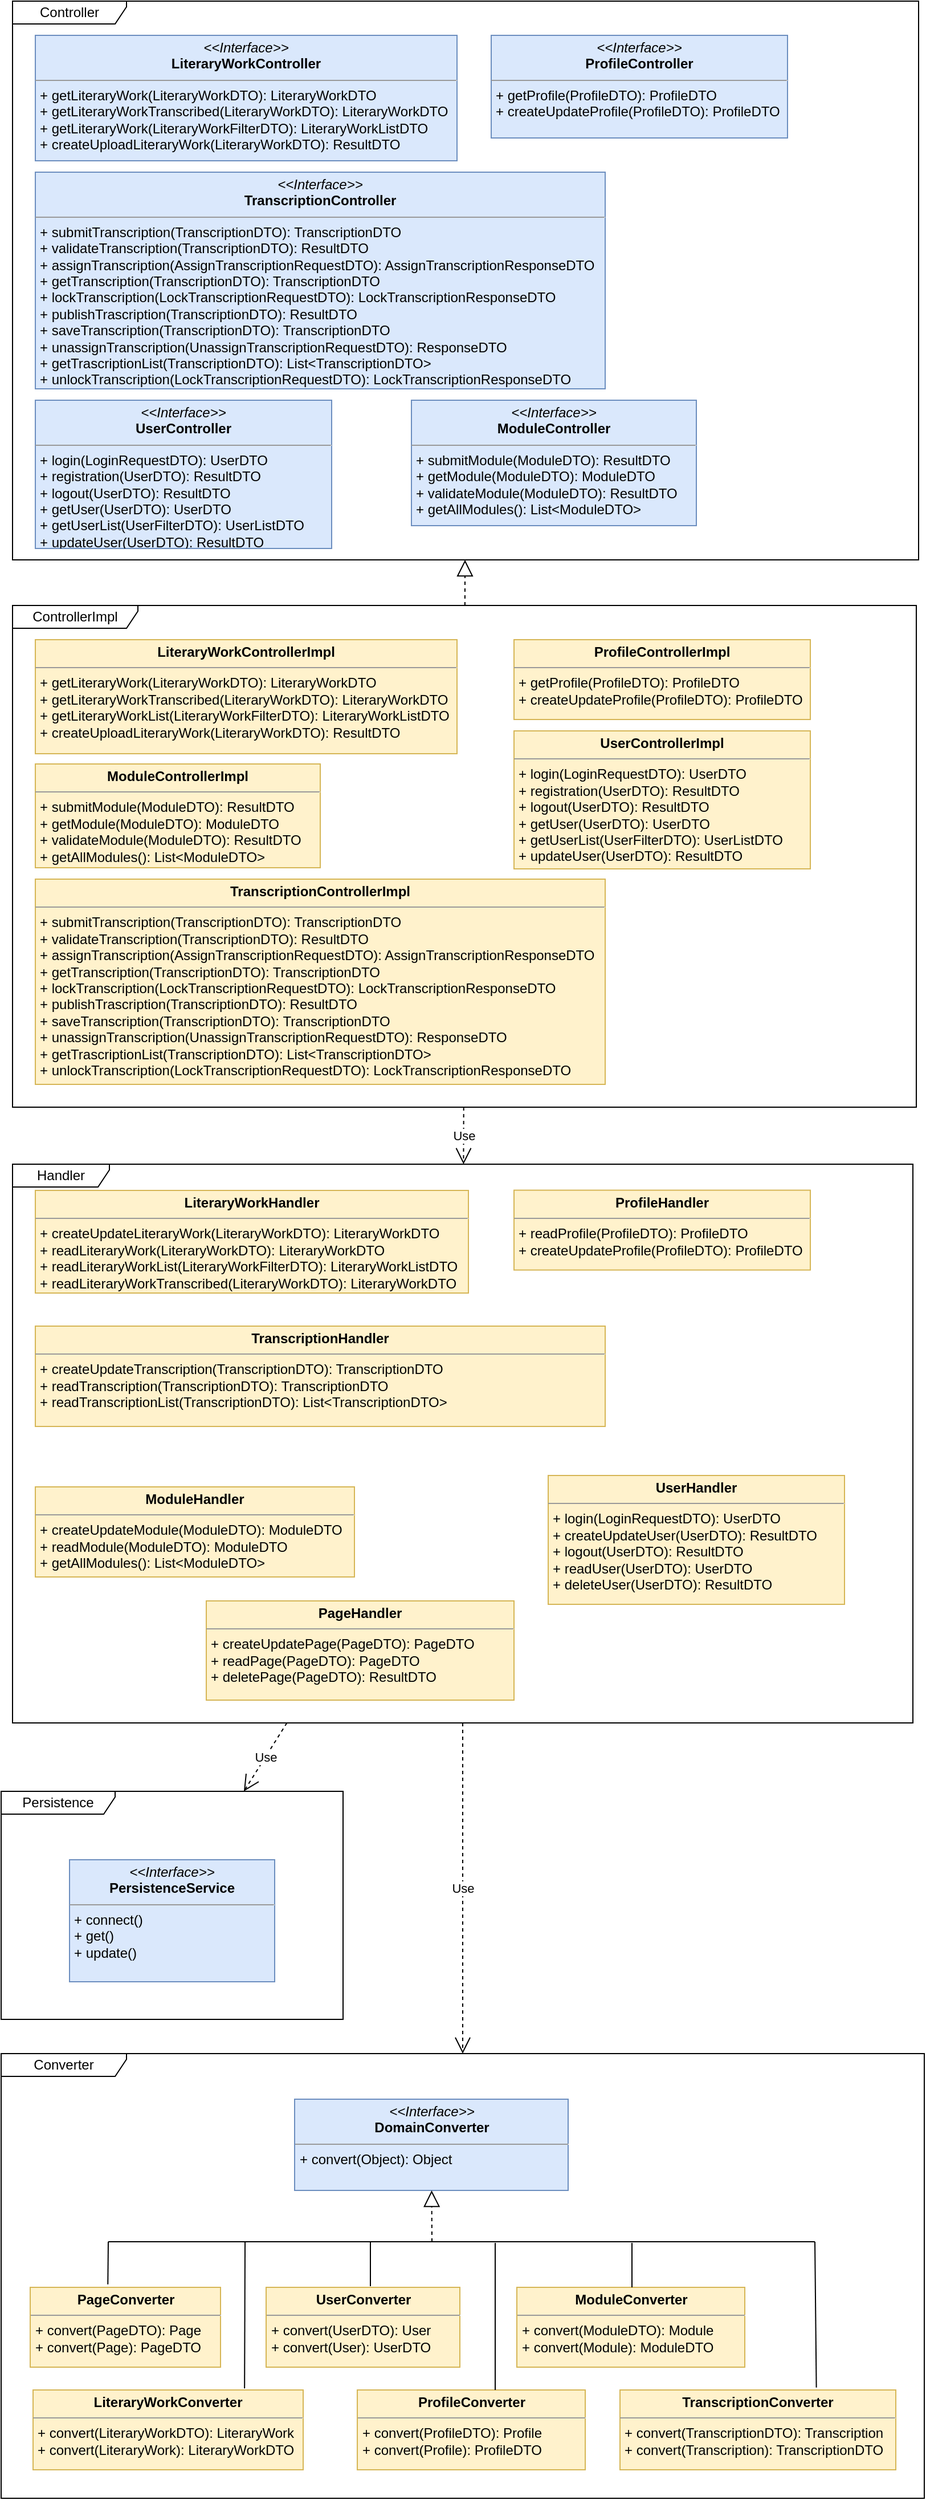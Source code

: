 <mxfile version="12.1.9" type="device" pages="1"><diagram id="q4cFodYw-TBzlHbiW_eS" name="Page-1"><mxGraphModel dx="1038" dy="531" grid="1" gridSize="10" guides="1" tooltips="1" connect="1" arrows="1" fold="1" page="1" pageScale="1" pageWidth="827" pageHeight="1169" math="0" shadow="0"><root><mxCell id="0"/><mxCell id="1" parent="0"/><mxCell id="9nqBZvQwRrFpqeL6nFMv-11" value="&lt;p style=&quot;margin: 0px ; margin-top: 4px ; text-align: center&quot;&gt;&lt;i&gt;&amp;lt;&amp;lt;Interface&amp;gt;&amp;gt;&lt;/i&gt;&lt;br&gt;&lt;b&gt;LiteraryWorkController&lt;/b&gt;&lt;/p&gt;&lt;hr size=&quot;1&quot;&gt;&lt;p style=&quot;margin: 0px ; margin-left: 4px&quot;&gt;+ getLiteraryWork(LiteraryWorkDTO): LiteraryWorkDTO&lt;br&gt;+ getLiteraryWorkTranscribed(LiteraryWorkDTO): LiteraryWorkDTO&lt;/p&gt;&lt;p style=&quot;margin: 0px ; margin-left: 4px&quot;&gt;+ getLiteraryWork(LiteraryWorkFilterDTO): LiteraryWorkListDTO&lt;/p&gt;&lt;p style=&quot;margin: 0px ; margin-left: 4px&quot;&gt;+ createUploadLiteraryWork(LiteraryWorkDTO):&amp;nbsp;ResultDTO&lt;/p&gt;&lt;p&gt;&lt;br&gt;&lt;/p&gt;" style="verticalAlign=top;align=left;overflow=fill;fontSize=12;fontFamily=Helvetica;html=1;fillColor=#dae8fc;strokeColor=#6c8ebf;" parent="1" vertex="1"><mxGeometry x="40" y="40" width="370" height="110" as="geometry"/></mxCell><mxCell id="9nqBZvQwRrFpqeL6nFMv-12" value="&lt;p style=&quot;margin: 0px ; margin-top: 4px ; text-align: center&quot;&gt;&lt;b&gt;LiteraryWorkControllerImpl&lt;/b&gt;&lt;/p&gt;&lt;hr size=&quot;1&quot;&gt;&lt;p style=&quot;margin: 0px ; margin-left: 4px&quot;&gt;&lt;span&gt;+ getLiteraryWork(LiteraryWorkDTO): LiteraryWorkDTO&lt;/span&gt;&lt;/p&gt;&lt;p style=&quot;margin: 0px ; margin-left: 4px&quot;&gt;+ getLiteraryWorkTranscribed(LiteraryWorkDTO): LiteraryWorkDTO&lt;span&gt;&lt;br&gt;&lt;/span&gt;&lt;/p&gt;&lt;p style=&quot;margin: 0px ; margin-left: 4px&quot;&gt;&lt;span&gt;+ getLiteraryWorkList(LiteraryWorkFilterDTO): LiteraryWorkListDTO&lt;/span&gt;&lt;/p&gt;&lt;p style=&quot;margin: 0px ; margin-left: 4px&quot;&gt;&lt;span&gt;+ createUploadLiteraryWork(LiteraryWorkDTO):&amp;nbsp;ResultDTO&lt;/span&gt;&lt;/p&gt;&lt;div&gt;&lt;span&gt;&lt;br&gt;&lt;/span&gt;&lt;/div&gt;&lt;div&gt;&lt;span&gt;&lt;br&gt;&lt;/span&gt;&lt;/div&gt;&lt;p&gt;&lt;span&gt;&lt;br&gt;&lt;/span&gt;&lt;/p&gt;&lt;p&gt;&lt;span&gt;&lt;br&gt;&lt;/span&gt;&lt;/p&gt;&lt;p&gt;&lt;span&gt;&lt;br&gt;&lt;/span&gt;&lt;/p&gt;&lt;p&gt;&lt;br&gt;&lt;/p&gt;&lt;p&gt;&lt;br&gt;&lt;/p&gt;&lt;p&gt;&lt;br&gt;&lt;/p&gt;" style="verticalAlign=top;align=left;overflow=fill;fontSize=12;fontFamily=Helvetica;html=1;fillColor=#fff2cc;strokeColor=#d6b656;" parent="1" vertex="1"><mxGeometry x="40" y="570" width="370" height="100" as="geometry"/></mxCell><mxCell id="9nqBZvQwRrFpqeL6nFMv-14" value="&lt;p style=&quot;margin: 0px ; margin-top: 4px ; text-align: center&quot;&gt;&lt;i&gt;&amp;lt;&amp;lt;Interface&amp;gt;&amp;gt;&lt;/i&gt;&lt;br&gt;&lt;b&gt;ProfileController&lt;/b&gt;&lt;/p&gt;&lt;hr size=&quot;1&quot;&gt;&lt;p style=&quot;margin: 0px ; margin-left: 4px&quot;&gt;+ getProfile(ProfileDTO): ProfileDTO&lt;br&gt;+ createUpdateProfile(ProfileDTO): ProfileDTO&lt;/p&gt;&lt;p&gt;&lt;br&gt;&lt;/p&gt;" style="verticalAlign=top;align=left;overflow=fill;fontSize=12;fontFamily=Helvetica;html=1;fillColor=#dae8fc;strokeColor=#6c8ebf;" parent="1" vertex="1"><mxGeometry x="440" y="40" width="260" height="90" as="geometry"/></mxCell><mxCell id="9nqBZvQwRrFpqeL6nFMv-15" value="&lt;p style=&quot;margin: 0px ; margin-top: 4px ; text-align: center&quot;&gt;&lt;b&gt;ProfileControllerImpl&lt;/b&gt;&lt;/p&gt;&lt;hr size=&quot;1&quot;&gt;&lt;p style=&quot;margin: 0px ; margin-left: 4px&quot;&gt;+ getProfile(ProfileDTO): ProfileDTO&lt;br&gt;+ createUpdateProfile(ProfileDTO): ProfileDTO&lt;/p&gt;&lt;div&gt;&lt;span&gt;&lt;br&gt;&lt;/span&gt;&lt;/div&gt;&lt;div&gt;&lt;span&gt;&lt;br&gt;&lt;/span&gt;&lt;/div&gt;&lt;p&gt;&lt;span&gt;&lt;br&gt;&lt;/span&gt;&lt;/p&gt;&lt;p&gt;&lt;span&gt;&lt;br&gt;&lt;/span&gt;&lt;/p&gt;&lt;p&gt;&lt;span&gt;&lt;br&gt;&lt;/span&gt;&lt;/p&gt;&lt;p&gt;&lt;br&gt;&lt;/p&gt;&lt;p&gt;&lt;br&gt;&lt;/p&gt;&lt;p&gt;&lt;br&gt;&lt;/p&gt;" style="verticalAlign=top;align=left;overflow=fill;fontSize=12;fontFamily=Helvetica;html=1;fillColor=#fff2cc;strokeColor=#d6b656;" parent="1" vertex="1"><mxGeometry x="460" y="570" width="260" height="70" as="geometry"/></mxCell><mxCell id="9nqBZvQwRrFpqeL6nFMv-17" value="&lt;p style=&quot;margin: 0px ; margin-top: 4px ; text-align: center&quot;&gt;&lt;i&gt;&amp;lt;&amp;lt;Interface&amp;gt;&amp;gt;&lt;/i&gt;&lt;br&gt;&lt;b&gt;TranscriptionController&lt;/b&gt;&lt;/p&gt;&lt;hr size=&quot;1&quot;&gt;&lt;p style=&quot;margin: 0px ; margin-left: 4px&quot;&gt;+ submitTranscription(TranscriptionDTO): TranscriptionDTO&lt;br&gt;+ validateTranscription(TranscriptionDTO): ResultDTO&lt;/p&gt;&lt;p style=&quot;margin: 0px ; margin-left: 4px&quot;&gt;+ assignTranscription(AssignTranscriptionRequestDTO): AssignTranscriptionResponseDTO&lt;/p&gt;&lt;p style=&quot;margin: 0px ; margin-left: 4px&quot;&gt;+&amp;nbsp;getTranscription(TranscriptionDTO): TranscriptionDTO&lt;/p&gt;&lt;p style=&quot;margin: 0px ; margin-left: 4px&quot;&gt;+&amp;nbsp;lockTranscription(LockTranscriptionRequestDTO):&amp;nbsp;LockTranscriptionResponseDTO&lt;/p&gt;&lt;p style=&quot;margin: 0px ; margin-left: 4px&quot;&gt;+&amp;nbsp;publishTrascription(TranscriptionDTO): ResultDTO&lt;/p&gt;&lt;p style=&quot;margin: 0px ; margin-left: 4px&quot;&gt;+ saveTranscription(TranscriptionDTO):&amp;nbsp;TranscriptionDTO&lt;/p&gt;&lt;p style=&quot;margin: 0px ; margin-left: 4px&quot;&gt;+&amp;nbsp;unassignTranscription(UnassignTranscriptionRequestDTO): ResponseDTO&lt;/p&gt;&lt;p style=&quot;margin: 0px ; margin-left: 4px&quot;&gt;+&amp;nbsp;getTrascriptionList(TranscriptionDTO):&amp;nbsp;List&amp;lt;TranscriptionDTO&amp;gt;&lt;/p&gt;&lt;p style=&quot;margin: 0px ; margin-left: 4px&quot;&gt;+&amp;nbsp;unlockTranscription(LockTranscriptionRequestDTO):&amp;nbsp;LockTranscriptionResponseDTO&lt;/p&gt;&lt;p style=&quot;margin: 0px ; margin-left: 4px&quot;&gt;&lt;br&gt;&lt;/p&gt;&lt;p&gt;&lt;br&gt;&lt;/p&gt;&lt;p&gt;&lt;br&gt;&lt;/p&gt;&lt;p&gt;&lt;br&gt;&lt;/p&gt;&lt;p&gt;&lt;br&gt;&lt;/p&gt;" style="verticalAlign=top;align=left;overflow=fill;fontSize=12;fontFamily=Helvetica;html=1;fillColor=#dae8fc;strokeColor=#6c8ebf;" parent="1" vertex="1"><mxGeometry x="40" y="160" width="500" height="190" as="geometry"/></mxCell><mxCell id="9nqBZvQwRrFpqeL6nFMv-18" value="&lt;p style=&quot;margin: 0px ; margin-top: 4px ; text-align: center&quot;&gt;&lt;b&gt;TranscriptionControllerImpl&lt;/b&gt;&lt;/p&gt;&lt;hr size=&quot;1&quot;&gt;&lt;p style=&quot;margin: 0px 0px 0px 4px&quot;&gt;+ submitTranscription(TranscriptionDTO): TranscriptionDTO&lt;br&gt;+ validateTranscription(TranscriptionDTO): ResultDTO&lt;/p&gt;&lt;p style=&quot;margin: 0px 0px 0px 4px&quot;&gt;+ assignTranscription(AssignTranscriptionRequestDTO): AssignTranscriptionResponseDTO&lt;/p&gt;&lt;p style=&quot;margin: 0px 0px 0px 4px&quot;&gt;+&amp;nbsp;getTranscription(TranscriptionDTO): TranscriptionDTO&lt;/p&gt;&lt;p style=&quot;margin: 0px 0px 0px 4px&quot;&gt;+&amp;nbsp;lockTranscription(LockTranscriptionRequestDTO):&amp;nbsp;LockTranscriptionResponseDTO&lt;/p&gt;&lt;p style=&quot;margin: 0px 0px 0px 4px&quot;&gt;+&amp;nbsp;publishTrascription(TranscriptionDTO): ResultDTO&lt;/p&gt;&lt;p style=&quot;margin: 0px 0px 0px 4px&quot;&gt;+ saveTranscription(TranscriptionDTO):&amp;nbsp;TranscriptionDTO&lt;/p&gt;&lt;p style=&quot;margin: 0px 0px 0px 4px&quot;&gt;+&amp;nbsp;unassignTranscription(UnassignTranscriptionRequestDTO): ResponseDTO&lt;/p&gt;&lt;p style=&quot;margin: 0px 0px 0px 4px&quot;&gt;+&amp;nbsp;getTrascriptionList(TranscriptionDTO):&amp;nbsp;List&amp;lt;TranscriptionDTO&amp;gt;&lt;/p&gt;&lt;p style=&quot;margin: 0px 0px 0px 4px&quot;&gt;+&amp;nbsp;unlockTranscription(LockTranscriptionRequestDTO):&amp;nbsp;LockTranscriptionResponseDTO&lt;/p&gt;&lt;p&gt;&lt;span&gt;&lt;br&gt;&lt;/span&gt;&lt;/p&gt;&lt;div&gt;&lt;span&gt;&lt;br&gt;&lt;/span&gt;&lt;/div&gt;&lt;div&gt;&lt;span&gt;&lt;br&gt;&lt;/span&gt;&lt;/div&gt;&lt;p&gt;&lt;span&gt;&lt;br&gt;&lt;/span&gt;&lt;/p&gt;&lt;p&gt;&lt;span&gt;&lt;br&gt;&lt;/span&gt;&lt;/p&gt;&lt;p&gt;&lt;span&gt;&lt;br&gt;&lt;/span&gt;&lt;/p&gt;&lt;p&gt;&lt;br&gt;&lt;/p&gt;&lt;p&gt;&lt;br&gt;&lt;/p&gt;&lt;p&gt;&lt;br&gt;&lt;/p&gt;" style="verticalAlign=top;align=left;overflow=fill;fontSize=12;fontFamily=Helvetica;html=1;fillColor=#fff2cc;strokeColor=#d6b656;" parent="1" vertex="1"><mxGeometry x="40" y="780" width="500" height="180" as="geometry"/></mxCell><mxCell id="9nqBZvQwRrFpqeL6nFMv-20" value="&lt;p style=&quot;margin: 0px ; margin-top: 4px ; text-align: center&quot;&gt;&lt;i&gt;&amp;lt;&amp;lt;Interface&amp;gt;&amp;gt;&lt;/i&gt;&lt;br&gt;&lt;b&gt;ModuleController&lt;/b&gt;&lt;/p&gt;&lt;hr size=&quot;1&quot;&gt;&lt;p style=&quot;margin: 0px ; margin-left: 4px&quot;&gt;+ submitModule(ModuleDTO):&amp;nbsp;ResultDTO&lt;br&gt;+ getModule(ModuleDTO): ModuleDTO&lt;/p&gt;&lt;p style=&quot;margin: 0px ; margin-left: 4px&quot;&gt;+ validateModule(ModuleDTO): ResultDTO&lt;/p&gt;&lt;p style=&quot;margin: 0px ; margin-left: 4px&quot;&gt;+ getAllModules():&amp;nbsp;List&amp;lt;ModuleDTO&amp;gt;&lt;/p&gt;&lt;p&gt;&lt;br&gt;&lt;/p&gt;" style="verticalAlign=top;align=left;overflow=fill;fontSize=12;fontFamily=Helvetica;html=1;fillColor=#dae8fc;strokeColor=#6c8ebf;" parent="1" vertex="1"><mxGeometry x="370" y="360" width="250" height="110" as="geometry"/></mxCell><mxCell id="9nqBZvQwRrFpqeL6nFMv-21" value="&lt;p style=&quot;margin: 0px ; margin-top: 4px ; text-align: center&quot;&gt;&lt;b&gt;ModuleControllerImpl&lt;/b&gt;&lt;/p&gt;&lt;hr size=&quot;1&quot;&gt;&lt;p style=&quot;margin: 0px ; margin-left: 4px&quot;&gt;&lt;span&gt;+ submitModule(ModuleDTO): ResultDTO&lt;/span&gt;&lt;/p&gt;&lt;p style=&quot;margin: 0px ; margin-left: 4px&quot;&gt;&lt;span&gt;+ getModule(ModuleDTO): ModuleDTO&lt;/span&gt;&lt;/p&gt;&lt;p style=&quot;margin: 0px ; margin-left: 4px&quot;&gt;&lt;span&gt;+ validateModule(ModuleDTO): ResultDTO&lt;/span&gt;&lt;/p&gt;&lt;p style=&quot;margin: 0px ; margin-left: 4px&quot;&gt;&lt;span&gt;+ getAllModules(): List&amp;lt;ModuleDTO&amp;gt;&lt;/span&gt;&lt;/p&gt;&lt;div&gt;&lt;span&gt;&lt;br&gt;&lt;/span&gt;&lt;/div&gt;&lt;div&gt;&lt;span&gt;&lt;br&gt;&lt;/span&gt;&lt;/div&gt;&lt;p&gt;&lt;span&gt;&lt;br&gt;&lt;/span&gt;&lt;/p&gt;&lt;p&gt;&lt;span&gt;&lt;br&gt;&lt;/span&gt;&lt;/p&gt;&lt;p&gt;&lt;span&gt;&lt;br&gt;&lt;/span&gt;&lt;/p&gt;&lt;p&gt;&lt;br&gt;&lt;/p&gt;&lt;p&gt;&lt;br&gt;&lt;/p&gt;&lt;p&gt;&lt;br&gt;&lt;/p&gt;" style="verticalAlign=top;align=left;overflow=fill;fontSize=12;fontFamily=Helvetica;html=1;fillColor=#fff2cc;strokeColor=#d6b656;" parent="1" vertex="1"><mxGeometry x="40" y="679" width="250" height="91" as="geometry"/></mxCell><mxCell id="9nqBZvQwRrFpqeL6nFMv-23" value="&lt;p style=&quot;margin: 0px ; margin-top: 4px ; text-align: center&quot;&gt;&lt;i&gt;&amp;lt;&amp;lt;Interface&amp;gt;&amp;gt;&lt;/i&gt;&lt;br&gt;&lt;b&gt;UserController&lt;/b&gt;&lt;/p&gt;&lt;hr size=&quot;1&quot;&gt;&lt;p style=&quot;margin: 0px ; margin-left: 4px&quot;&gt;+ login(LoginRequestDTO): UserDTO&lt;br&gt;+ registration(UserDTO): ResultDTO&lt;/p&gt;&lt;p style=&quot;margin: 0px ; margin-left: 4px&quot;&gt;+ logout(UserDTO): ResultDTO&lt;/p&gt;&lt;p style=&quot;margin: 0px ; margin-left: 4px&quot;&gt;+&amp;nbsp;getUser(UserDTO):&amp;nbsp;UserDTO&lt;/p&gt;&lt;p style=&quot;margin: 0px ; margin-left: 4px&quot;&gt;+ getUserList(UserFilterDTO):&amp;nbsp;UserListDTO&lt;/p&gt;&lt;p style=&quot;margin: 0px ; margin-left: 4px&quot;&gt;+ updateUser(UserDTO):&amp;nbsp;ResultDTO&lt;/p&gt;&lt;p&gt;&lt;br&gt;&lt;/p&gt;" style="verticalAlign=top;align=left;overflow=fill;fontSize=12;fontFamily=Helvetica;html=1;fillColor=#dae8fc;strokeColor=#6c8ebf;" parent="1" vertex="1"><mxGeometry x="40" y="360" width="260" height="130" as="geometry"/></mxCell><mxCell id="9nqBZvQwRrFpqeL6nFMv-24" value="&lt;p style=&quot;margin: 0px ; margin-top: 4px ; text-align: center&quot;&gt;&lt;b&gt;UserControllerImpl&lt;/b&gt;&lt;/p&gt;&lt;hr size=&quot;1&quot;&gt;&lt;p style=&quot;margin: 0px 0px 0px 4px&quot;&gt;+ login(LoginRequestDTO): UserDTO&lt;br&gt;+ registration(UserDTO): ResultDTO&lt;/p&gt;&lt;p style=&quot;margin: 0px 0px 0px 4px&quot;&gt;+ logout(UserDTO): ResultDTO&lt;/p&gt;&lt;p style=&quot;margin: 0px 0px 0px 4px&quot;&gt;+&amp;nbsp;getUser(UserDTO):&amp;nbsp;UserDTO&lt;/p&gt;&lt;p style=&quot;margin: 0px 0px 0px 4px&quot;&gt;+ getUserList(UserFilterDTO):&amp;nbsp;UserListDTO&lt;/p&gt;&lt;p style=&quot;margin: 0px 0px 0px 4px&quot;&gt;+ updateUser(UserDTO):&amp;nbsp;ResultDTO&lt;/p&gt;&lt;div&gt;&lt;span&gt;&lt;br&gt;&lt;/span&gt;&lt;/div&gt;&lt;div&gt;&lt;span&gt;&lt;br&gt;&lt;/span&gt;&lt;/div&gt;&lt;p&gt;&lt;span&gt;&lt;br&gt;&lt;/span&gt;&lt;/p&gt;&lt;p&gt;&lt;span&gt;&lt;br&gt;&lt;/span&gt;&lt;/p&gt;&lt;p&gt;&lt;span&gt;&lt;br&gt;&lt;/span&gt;&lt;/p&gt;&lt;p&gt;&lt;br&gt;&lt;/p&gt;&lt;p&gt;&lt;br&gt;&lt;/p&gt;&lt;p&gt;&lt;br&gt;&lt;/p&gt;" style="verticalAlign=top;align=left;overflow=fill;fontSize=12;fontFamily=Helvetica;html=1;fillColor=#fff2cc;strokeColor=#d6b656;" parent="1" vertex="1"><mxGeometry x="460" y="650" width="260" height="121" as="geometry"/></mxCell><mxCell id="9nqBZvQwRrFpqeL6nFMv-28" value="Controller" style="shape=umlFrame;whiteSpace=wrap;html=1;width=100;height=20;" parent="1" vertex="1"><mxGeometry x="20" y="10" width="795" height="490" as="geometry"/></mxCell><mxCell id="9nqBZvQwRrFpqeL6nFMv-29" value="ControllerImpl" style="shape=umlFrame;whiteSpace=wrap;html=1;width=110;height=20;" parent="1" vertex="1"><mxGeometry x="20" y="540" width="793" height="440" as="geometry"/></mxCell><mxCell id="9nqBZvQwRrFpqeL6nFMv-30" value="" style="endArrow=block;dashed=1;endFill=0;endSize=12;html=1;" parent="1" source="9nqBZvQwRrFpqeL6nFMv-29" target="9nqBZvQwRrFpqeL6nFMv-28" edge="1"><mxGeometry width="160" relative="1" as="geometry"><mxPoint x="340" y="520" as="sourcePoint"/><mxPoint x="500" y="520" as="targetPoint"/></mxGeometry></mxCell><mxCell id="YDSBDReVMTlkqqa4Y8eN-1" value="&lt;p style=&quot;margin: 0px ; margin-top: 4px ; text-align: center&quot;&gt;&lt;b&gt;LiteraryWorkHandler&lt;/b&gt;&lt;/p&gt;&lt;hr size=&quot;1&quot;&gt;&lt;p style=&quot;margin: 0px ; margin-left: 4px&quot;&gt;&lt;span&gt;+ createUpdateLiteraryWork(LiteraryWorkDTO): LiteraryWorkDTO&lt;/span&gt;&lt;/p&gt;&lt;p style=&quot;margin: 0px ; margin-left: 4px&quot;&gt;+ readLiteraryWork(LiteraryWorkDTO): LiteraryWorkDTO&lt;span&gt;&lt;br&gt;&lt;/span&gt;&lt;/p&gt;&lt;p style=&quot;margin: 0px ; margin-left: 4px&quot;&gt;&lt;span&gt;+ readLiteraryWorkList(LiteraryWorkFilterDTO): LiteraryWorkListDTO&lt;/span&gt;&lt;/p&gt;&lt;p style=&quot;margin: 0px ; margin-left: 4px&quot;&gt;&lt;span&gt;+ readLiteraryWorkTranscribed(LiteraryWorkDTO): LiteraryWorkDTO&lt;/span&gt;&lt;/p&gt;&lt;p&gt;&lt;br&gt;&lt;/p&gt;" style="verticalAlign=top;align=left;overflow=fill;fontSize=12;fontFamily=Helvetica;html=1;fillColor=#fff2cc;strokeColor=#d6b656;" parent="1" vertex="1"><mxGeometry x="40" y="1053" width="380" height="90" as="geometry"/></mxCell><mxCell id="YDSBDReVMTlkqqa4Y8eN-3" value="&lt;p style=&quot;margin: 0px ; margin-top: 4px ; text-align: center&quot;&gt;&lt;b&gt;ProfileHandler&lt;/b&gt;&lt;/p&gt;&lt;hr size=&quot;1&quot;&gt;&lt;p style=&quot;margin: 0px ; margin-left: 4px&quot;&gt;+ readProfile(ProfileDTO): ProfileDTO&lt;br&gt;+ createUpdateProfile(ProfileDTO): ProfileDTO&lt;/p&gt;" style="verticalAlign=top;align=left;overflow=fill;fontSize=12;fontFamily=Helvetica;html=1;fillColor=#fff2cc;strokeColor=#d6b656;" parent="1" vertex="1"><mxGeometry x="460" y="1052.8" width="260" height="70" as="geometry"/></mxCell><mxCell id="YDSBDReVMTlkqqa4Y8eN-4" value="&lt;p style=&quot;margin: 0px ; margin-top: 4px ; text-align: center&quot;&gt;&lt;b&gt;TranscriptionHandler&lt;/b&gt;&lt;/p&gt;&lt;hr size=&quot;1&quot;&gt;&lt;p style=&quot;margin: 0px ; margin-left: 4px&quot;&gt;&lt;span&gt;+ createUpdate&lt;/span&gt;Transcription(TranscriptionDTO)&lt;span&gt;: TranscriptionDTO&lt;/span&gt;&lt;/p&gt;&lt;p style=&quot;margin: 0px ; margin-left: 4px&quot;&gt;+ readTranscription(TranscriptionDTO): TranscriptionDTO&lt;/p&gt;&lt;p style=&quot;margin: 0px ; margin-left: 4px&quot;&gt;&lt;span&gt;+ read&lt;/span&gt;&lt;span&gt;TranscriptionList(TranscriptionDTO): List&amp;lt;Transcription&lt;/span&gt;&lt;span&gt;DTO&amp;gt;&lt;/span&gt;&lt;/p&gt;&lt;p&gt;&lt;span&gt;&lt;br&gt;&lt;/span&gt;&lt;/p&gt;&lt;p&gt;&lt;br&gt;&lt;/p&gt;&lt;p&gt;&lt;br&gt;&lt;/p&gt;&lt;p&gt;&lt;br&gt;&lt;/p&gt;" style="verticalAlign=top;align=left;overflow=fill;fontSize=12;fontFamily=Helvetica;html=1;fillColor=#fff2cc;strokeColor=#d6b656;" parent="1" vertex="1"><mxGeometry x="40" y="1172" width="500" height="88" as="geometry"/></mxCell><mxCell id="YDSBDReVMTlkqqa4Y8eN-5" value="&lt;p style=&quot;margin: 0px ; margin-top: 4px ; text-align: center&quot;&gt;&lt;b&gt;ModuleHandler&lt;/b&gt;&lt;/p&gt;&lt;hr size=&quot;1&quot;&gt;&lt;p style=&quot;margin: 0px ; margin-left: 4px&quot;&gt;&lt;span&gt;+ createUpdateModule(ModuleDTO): ModuleDTO&lt;/span&gt;&lt;/p&gt;&lt;p style=&quot;margin: 0px ; margin-left: 4px&quot;&gt;&lt;span&gt;+ readModule(ModuleDTO): ModuleDTO&lt;/span&gt;&lt;/p&gt;&lt;p style=&quot;margin: 0px ; margin-left: 4px&quot;&gt;&lt;span&gt;+ getAllModules(): List&amp;lt;ModuleDTO&amp;gt;&lt;/span&gt;&lt;/p&gt;" style="verticalAlign=top;align=left;overflow=fill;fontSize=12;fontFamily=Helvetica;html=1;fillColor=#fff2cc;strokeColor=#d6b656;" parent="1" vertex="1"><mxGeometry x="40" y="1313" width="280" height="79" as="geometry"/></mxCell><mxCell id="YDSBDReVMTlkqqa4Y8eN-6" value="&lt;p style=&quot;margin: 0px ; margin-top: 4px ; text-align: center&quot;&gt;&lt;b&gt;UserHandler&lt;/b&gt;&lt;/p&gt;&lt;hr size=&quot;1&quot;&gt;&lt;p style=&quot;margin: 0px ; margin-left: 4px&quot;&gt;&lt;span&gt;+ login(&lt;/span&gt;LoginRequestDTO&lt;span&gt;): UserDTO&lt;/span&gt;&lt;/p&gt;&lt;p style=&quot;margin: 0px ; margin-left: 4px&quot;&gt;&lt;span&gt;+ createUpdateUser(UserDTO): ResultDTO&lt;/span&gt;&lt;/p&gt;&lt;p style=&quot;margin: 0px ; margin-left: 4px&quot;&gt;&lt;span&gt;+ logout(UserDTO): ResultDTO&lt;/span&gt;&lt;/p&gt;&lt;p style=&quot;margin: 0px ; margin-left: 4px&quot;&gt;&lt;span&gt;+ readUser(UserDTO): UserDTO&lt;/span&gt;&lt;/p&gt;&lt;p style=&quot;margin: 0px ; margin-left: 4px&quot;&gt;&lt;span&gt;+ deleteUser(UserDTO): ResultDTO&lt;/span&gt;&lt;/p&gt;&lt;p&gt;&lt;br&gt;&lt;/p&gt;" style="verticalAlign=top;align=left;overflow=fill;fontSize=12;fontFamily=Helvetica;html=1;fillColor=#fff2cc;strokeColor=#d6b656;" parent="1" vertex="1"><mxGeometry x="490" y="1303" width="260" height="113" as="geometry"/></mxCell><mxCell id="YDSBDReVMTlkqqa4Y8eN-7" value="&lt;p style=&quot;margin: 0px ; margin-top: 4px ; text-align: center&quot;&gt;&lt;b&gt;PageHandler&lt;/b&gt;&lt;/p&gt;&lt;hr size=&quot;1&quot;&gt;&lt;p style=&quot;margin: 0px ; margin-left: 4px&quot;&gt;&lt;span&gt;+ createUpdatePage(PageDTO): PageDTO&lt;/span&gt;&lt;br&gt;&lt;/p&gt;&lt;p style=&quot;margin: 0px ; margin-left: 4px&quot;&gt;&lt;span&gt;+ readPage(PageDTO): PageDTO&lt;/span&gt;&lt;/p&gt;&lt;p style=&quot;margin: 0px ; margin-left: 4px&quot;&gt;&lt;span&gt;+ deletePage(PageDTO): ResultDTO&lt;/span&gt;&lt;/p&gt;&lt;p&gt;&lt;br&gt;&lt;/p&gt;" style="verticalAlign=top;align=left;overflow=fill;fontSize=12;fontFamily=Helvetica;html=1;fillColor=#fff2cc;strokeColor=#d6b656;" parent="1" vertex="1"><mxGeometry x="190" y="1413" width="270" height="87" as="geometry"/></mxCell><mxCell id="YDSBDReVMTlkqqa4Y8eN-8" value="Handler" style="shape=umlFrame;whiteSpace=wrap;html=1;width=85;height=20;" parent="1" vertex="1"><mxGeometry x="20" y="1030" width="790" height="490" as="geometry"/></mxCell><mxCell id="YDSBDReVMTlkqqa4Y8eN-9" value="Use" style="endArrow=open;endSize=12;dashed=1;html=1;" parent="1" source="9nqBZvQwRrFpqeL6nFMv-29" target="YDSBDReVMTlkqqa4Y8eN-8" edge="1"><mxGeometry width="160" relative="1" as="geometry"><mxPoint x="300" y="1000" as="sourcePoint"/><mxPoint x="460" y="1000" as="targetPoint"/></mxGeometry></mxCell><mxCell id="H2dUI9dXiU7TDnAdC6QU-1" value="&lt;p style=&quot;margin: 0px ; margin-top: 4px ; text-align: center&quot;&gt;&lt;i&gt;&amp;lt;&amp;lt;Interface&amp;gt;&amp;gt;&lt;/i&gt;&lt;br&gt;&lt;b&gt;PersistenceService&lt;/b&gt;&lt;/p&gt;&lt;hr size=&quot;1&quot;&gt;&lt;p style=&quot;margin: 0px ; margin-left: 4px&quot;&gt;+ connect()&lt;br&gt;+ get()&lt;/p&gt;&lt;p style=&quot;margin: 0px ; margin-left: 4px&quot;&gt;+ update()&lt;/p&gt;" style="verticalAlign=top;align=left;overflow=fill;fontSize=12;fontFamily=Helvetica;html=1;fillColor=#dae8fc;strokeColor=#6c8ebf;" parent="1" vertex="1"><mxGeometry x="70" y="1640" width="180" height="107" as="geometry"/></mxCell><mxCell id="H2dUI9dXiU7TDnAdC6QU-2" value="Use" style="endArrow=open;endSize=12;dashed=1;html=1;" parent="1" source="YDSBDReVMTlkqqa4Y8eN-8" target="H2dUI9dXiU7TDnAdC6QU-3" edge="1"><mxGeometry width="160" relative="1" as="geometry"><mxPoint x="90" y="1580" as="sourcePoint"/><mxPoint x="260" y="1590" as="targetPoint"/></mxGeometry></mxCell><mxCell id="H2dUI9dXiU7TDnAdC6QU-3" value="Persistence" style="shape=umlFrame;whiteSpace=wrap;html=1;width=100;height=20;" parent="1" vertex="1"><mxGeometry x="10" y="1580" width="300" height="200" as="geometry"/></mxCell><mxCell id="H2dUI9dXiU7TDnAdC6QU-4" value="&lt;p style=&quot;margin: 0px ; margin-top: 4px ; text-align: center&quot;&gt;&lt;i&gt;&amp;lt;&amp;lt;Interface&amp;gt;&amp;gt;&lt;/i&gt;&lt;br&gt;&lt;b&gt;DomainConverter&lt;/b&gt;&lt;/p&gt;&lt;hr size=&quot;1&quot;&gt;&lt;p style=&quot;margin: 0px ; margin-left: 4px&quot;&gt;+ convert(Object): Object&lt;br&gt;&lt;/p&gt;" style="verticalAlign=top;align=left;overflow=fill;fontSize=12;fontFamily=Helvetica;html=1;fillColor=#dae8fc;strokeColor=#6c8ebf;" parent="1" vertex="1"><mxGeometry x="267.5" y="1850" width="240" height="80" as="geometry"/></mxCell><mxCell id="H2dUI9dXiU7TDnAdC6QU-5" value="&lt;p style=&quot;margin: 0px ; margin-top: 4px ; text-align: center&quot;&gt;&lt;b&gt;PageConverter&lt;/b&gt;&lt;/p&gt;&lt;hr size=&quot;1&quot;&gt;&lt;p style=&quot;margin: 0px ; margin-left: 4px&quot;&gt;+ convert(PageDTO): Page&lt;/p&gt;&lt;p style=&quot;margin: 0px ; margin-left: 4px&quot;&gt;+ convert(Page): PageDTO&lt;/p&gt;" style="verticalAlign=top;align=left;overflow=fill;fontSize=12;fontFamily=Helvetica;html=1;fillColor=#fff2cc;strokeColor=#d6b656;" parent="1" vertex="1"><mxGeometry x="35.5" y="2015" width="167" height="70" as="geometry"/></mxCell><mxCell id="H2dUI9dXiU7TDnAdC6QU-6" value="&lt;p style=&quot;margin: 0px ; margin-top: 4px ; text-align: center&quot;&gt;&lt;b&gt;LiteraryWorkConverter&lt;/b&gt;&lt;/p&gt;&lt;hr size=&quot;1&quot;&gt;&lt;p style=&quot;margin: 0px ; margin-left: 4px&quot;&gt;+ convert(LiteraryWorkDTO): LiteraryWork&lt;/p&gt;&lt;p style=&quot;margin: 0px ; margin-left: 4px&quot;&gt;&lt;span&gt;+ convert(&lt;/span&gt;LiteraryWork&lt;span&gt;): LiteraryWorkDTO&lt;/span&gt;&lt;/p&gt;" style="verticalAlign=top;align=left;overflow=fill;fontSize=12;fontFamily=Helvetica;html=1;fillColor=#fff2cc;strokeColor=#d6b656;" parent="1" vertex="1"><mxGeometry x="38" y="2105" width="237" height="70" as="geometry"/></mxCell><mxCell id="H2dUI9dXiU7TDnAdC6QU-7" value="&lt;p style=&quot;margin: 0px ; margin-top: 4px ; text-align: center&quot;&gt;&lt;b&gt;UserConverter&lt;/b&gt;&lt;/p&gt;&lt;hr size=&quot;1&quot;&gt;&lt;p style=&quot;margin: 0px ; margin-left: 4px&quot;&gt;+ convert(UserDTO): User&lt;/p&gt;&lt;p style=&quot;margin: 0px ; margin-left: 4px&quot;&gt;+ convert(User): UserDTO&lt;/p&gt;" style="verticalAlign=top;align=left;overflow=fill;fontSize=12;fontFamily=Helvetica;html=1;fillColor=#fff2cc;strokeColor=#d6b656;" parent="1" vertex="1"><mxGeometry x="242.5" y="2015" width="170" height="70" as="geometry"/></mxCell><mxCell id="H2dUI9dXiU7TDnAdC6QU-8" value="&lt;p style=&quot;margin: 0px ; margin-top: 4px ; text-align: center&quot;&gt;&lt;b&gt;ModuleConverter&lt;/b&gt;&lt;/p&gt;&lt;hr size=&quot;1&quot;&gt;&lt;p style=&quot;margin: 0px ; margin-left: 4px&quot;&gt;+ convert(ModuleDTO): Module&lt;/p&gt;&lt;p style=&quot;margin: 0px ; margin-left: 4px&quot;&gt;+ convert(Module): ModuleDTO&lt;/p&gt;" style="verticalAlign=top;align=left;overflow=fill;fontSize=12;fontFamily=Helvetica;html=1;fillColor=#fff2cc;strokeColor=#d6b656;" parent="1" vertex="1"><mxGeometry x="462.5" y="2015" width="200" height="70" as="geometry"/></mxCell><mxCell id="H2dUI9dXiU7TDnAdC6QU-9" value="&lt;p style=&quot;margin: 0px ; margin-top: 4px ; text-align: center&quot;&gt;&lt;b&gt;ProfileConverter&lt;/b&gt;&lt;/p&gt;&lt;hr size=&quot;1&quot;&gt;&lt;p style=&quot;margin: 0px ; margin-left: 4px&quot;&gt;+ convert(ProfileDTO): Profile&lt;/p&gt;&lt;p style=&quot;margin: 0px ; margin-left: 4px&quot;&gt;+ convert(Profile): ProfileDTO&lt;/p&gt;" style="verticalAlign=top;align=left;overflow=fill;fontSize=12;fontFamily=Helvetica;html=1;fillColor=#fff2cc;strokeColor=#d6b656;" parent="1" vertex="1"><mxGeometry x="322.5" y="2105" width="200" height="70" as="geometry"/></mxCell><mxCell id="H2dUI9dXiU7TDnAdC6QU-10" value="&lt;p style=&quot;margin: 0px ; margin-top: 4px ; text-align: center&quot;&gt;&lt;b&gt;TranscriptionConverter&lt;/b&gt;&lt;/p&gt;&lt;hr size=&quot;1&quot;&gt;&lt;p style=&quot;margin: 0px ; margin-left: 4px&quot;&gt;+ convert(TranscriptionDTO): Transcription&lt;/p&gt;&lt;p style=&quot;margin: 0px ; margin-left: 4px&quot;&gt;&lt;span&gt;+ convert(&lt;/span&gt;Transcription&lt;span&gt;): TranscriptionDTO&lt;/span&gt;&lt;/p&gt;" style="verticalAlign=top;align=left;overflow=fill;fontSize=12;fontFamily=Helvetica;html=1;fillColor=#fff2cc;strokeColor=#d6b656;" parent="1" vertex="1"><mxGeometry x="553" y="2105" width="242" height="70" as="geometry"/></mxCell><mxCell id="H2dUI9dXiU7TDnAdC6QU-14" value="" style="endArrow=none;html=1;" parent="1" edge="1"><mxGeometry width="50" height="50" relative="1" as="geometry"><mxPoint x="104" y="1975" as="sourcePoint"/><mxPoint x="724" y="1975" as="targetPoint"/></mxGeometry></mxCell><mxCell id="H2dUI9dXiU7TDnAdC6QU-15" value="" style="endArrow=none;html=1;exitX=0.408;exitY=-0.037;exitDx=0;exitDy=0;exitPerimeter=0;" parent="1" source="H2dUI9dXiU7TDnAdC6QU-5" edge="1"><mxGeometry width="50" height="50" relative="1" as="geometry"><mxPoint x="34" y="2005" as="sourcePoint"/><mxPoint x="104" y="1975" as="targetPoint"/></mxGeometry></mxCell><mxCell id="H2dUI9dXiU7TDnAdC6QU-16" value="" style="endArrow=none;html=1;exitX=0.712;exitY=-0.031;exitDx=0;exitDy=0;exitPerimeter=0;" parent="1" source="H2dUI9dXiU7TDnAdC6QU-10" edge="1"><mxGeometry width="50" height="50" relative="1" as="geometry"><mxPoint x="724" y="2065" as="sourcePoint"/><mxPoint x="724" y="1975" as="targetPoint"/></mxGeometry></mxCell><mxCell id="H2dUI9dXiU7TDnAdC6QU-17" value="" style="endArrow=none;html=1;exitX=0.783;exitY=-0.02;exitDx=0;exitDy=0;exitPerimeter=0;" parent="1" source="H2dUI9dXiU7TDnAdC6QU-6" edge="1"><mxGeometry width="50" height="50" relative="1" as="geometry"><mxPoint x="194" y="2035" as="sourcePoint"/><mxPoint x="224" y="1975" as="targetPoint"/></mxGeometry></mxCell><mxCell id="H2dUI9dXiU7TDnAdC6QU-18" value="" style="endArrow=none;html=1;" parent="1" edge="1"><mxGeometry width="50" height="50" relative="1" as="geometry"><mxPoint x="334" y="2014" as="sourcePoint"/><mxPoint x="334" y="1975" as="targetPoint"/></mxGeometry></mxCell><mxCell id="H2dUI9dXiU7TDnAdC6QU-19" value="" style="endArrow=none;html=1;" parent="1" edge="1"><mxGeometry width="50" height="50" relative="1" as="geometry"><mxPoint x="563.5" y="2015" as="sourcePoint"/><mxPoint x="563.5" y="1976" as="targetPoint"/></mxGeometry></mxCell><mxCell id="H2dUI9dXiU7TDnAdC6QU-20" value="" style="endArrow=none;html=1;exitX=0.783;exitY=-0.02;exitDx=0;exitDy=0;exitPerimeter=0;" parent="1" edge="1"><mxGeometry width="50" height="50" relative="1" as="geometry"><mxPoint x="443.5" y="2105" as="sourcePoint"/><mxPoint x="443.5" y="1976" as="targetPoint"/></mxGeometry></mxCell><mxCell id="H2dUI9dXiU7TDnAdC6QU-21" value="" style="endArrow=block;dashed=1;endFill=0;endSize=12;html=1;" parent="1" target="H2dUI9dXiU7TDnAdC6QU-4" edge="1"><mxGeometry width="160" relative="1" as="geometry"><mxPoint x="388" y="1975" as="sourcePoint"/><mxPoint x="464" y="1955" as="targetPoint"/></mxGeometry></mxCell><mxCell id="H2dUI9dXiU7TDnAdC6QU-22" value="Converter" style="shape=umlFrame;whiteSpace=wrap;html=1;width=110;height=20;" parent="1" vertex="1"><mxGeometry x="10" y="1810" width="810" height="390" as="geometry"/></mxCell><mxCell id="H2dUI9dXiU7TDnAdC6QU-23" value="Use" style="endArrow=open;endSize=12;dashed=1;html=1;" parent="1" source="YDSBDReVMTlkqqa4Y8eN-8" target="H2dUI9dXiU7TDnAdC6QU-22" edge="1"><mxGeometry width="160" relative="1" as="geometry"><mxPoint x="460" y="1610" as="sourcePoint"/><mxPoint x="620" y="1610" as="targetPoint"/></mxGeometry></mxCell></root></mxGraphModel></diagram></mxfile>